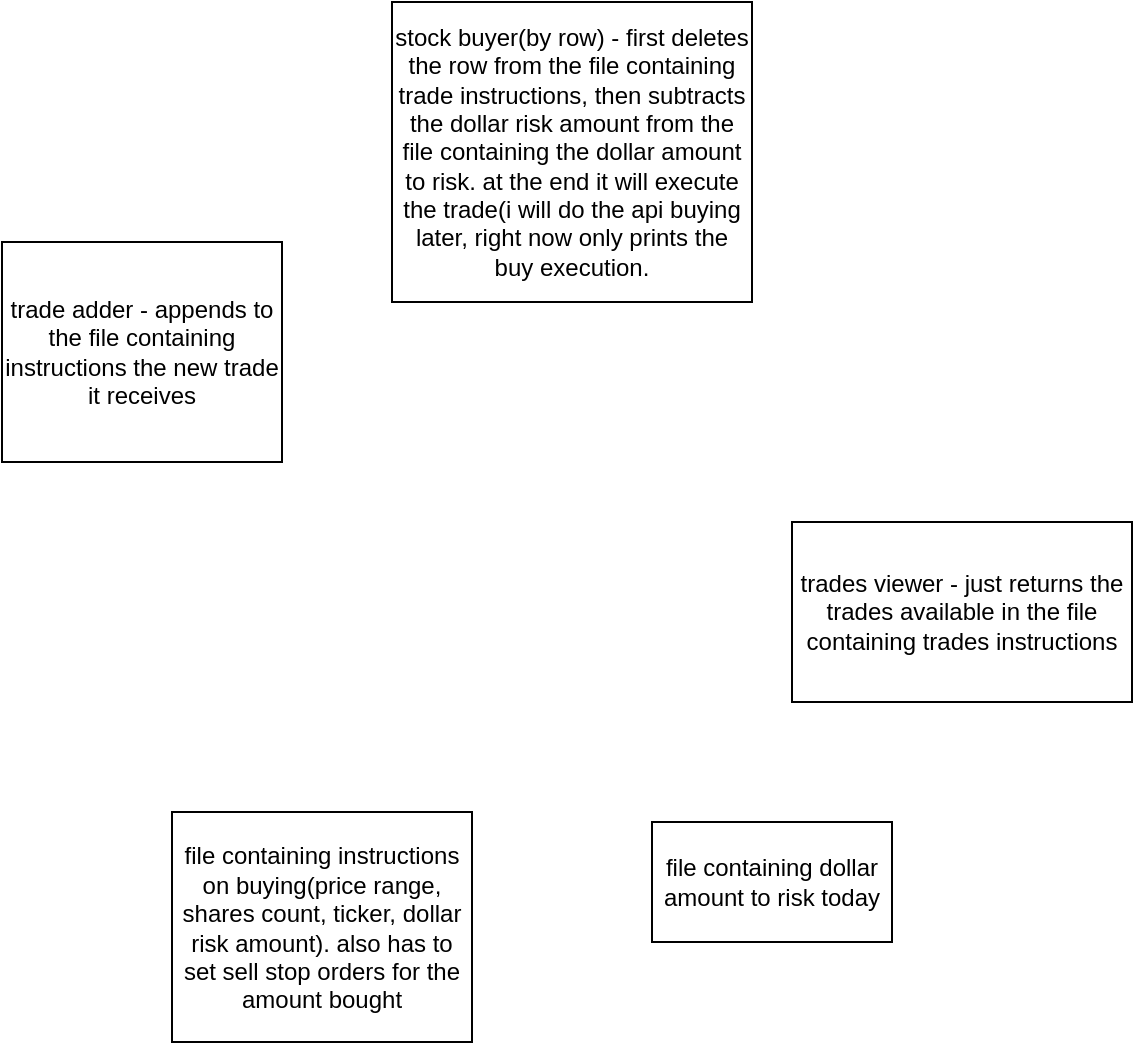 <mxfile version="28.0.4">
  <diagram id="iOSEcWPI304Ya3zf1ZQu" name="Page-1">
    <mxGraphModel dx="730" dy="783" grid="1" gridSize="10" guides="1" tooltips="1" connect="1" arrows="1" fold="1" page="1" pageScale="1" pageWidth="850" pageHeight="1100" math="0" shadow="0">
      <root>
        <mxCell id="0" />
        <mxCell id="1" parent="0" />
        <mxCell id="CX_8x8TOHre72PRCNNm8-1" value="file containing instructions on buying(price range, shares count, ticker, dollar risk amount). also has to set sell stop orders for the amount bought" style="whiteSpace=wrap;html=1;" vertex="1" parent="1">
          <mxGeometry x="190" y="535" width="150" height="115" as="geometry" />
        </mxCell>
        <mxCell id="CX_8x8TOHre72PRCNNm8-2" value="file containing dollar amount to risk today" style="whiteSpace=wrap;html=1;" vertex="1" parent="1">
          <mxGeometry x="430" y="540" width="120" height="60" as="geometry" />
        </mxCell>
        <mxCell id="CX_8x8TOHre72PRCNNm8-3" value="stock buyer(by row) - first deletes the row from the file containing trade instructions, then subtracts the dollar risk amount from the file containing the dollar amount to risk. at the end it will execute the trade(i will do the api buying later, right now only prints the buy execution." style="whiteSpace=wrap;html=1;" vertex="1" parent="1">
          <mxGeometry x="300" y="130" width="180" height="150" as="geometry" />
        </mxCell>
        <mxCell id="CX_8x8TOHre72PRCNNm8-4" value="trade adder - appends to the file containing instructions the new trade it receives" style="whiteSpace=wrap;html=1;" vertex="1" parent="1">
          <mxGeometry x="105" y="250" width="140" height="110" as="geometry" />
        </mxCell>
        <mxCell id="CX_8x8TOHre72PRCNNm8-7" value="trades viewer - just returns the trades available in the file containing trades instructions" style="whiteSpace=wrap;html=1;" vertex="1" parent="1">
          <mxGeometry x="500" y="390" width="170" height="90" as="geometry" />
        </mxCell>
      </root>
    </mxGraphModel>
  </diagram>
</mxfile>
